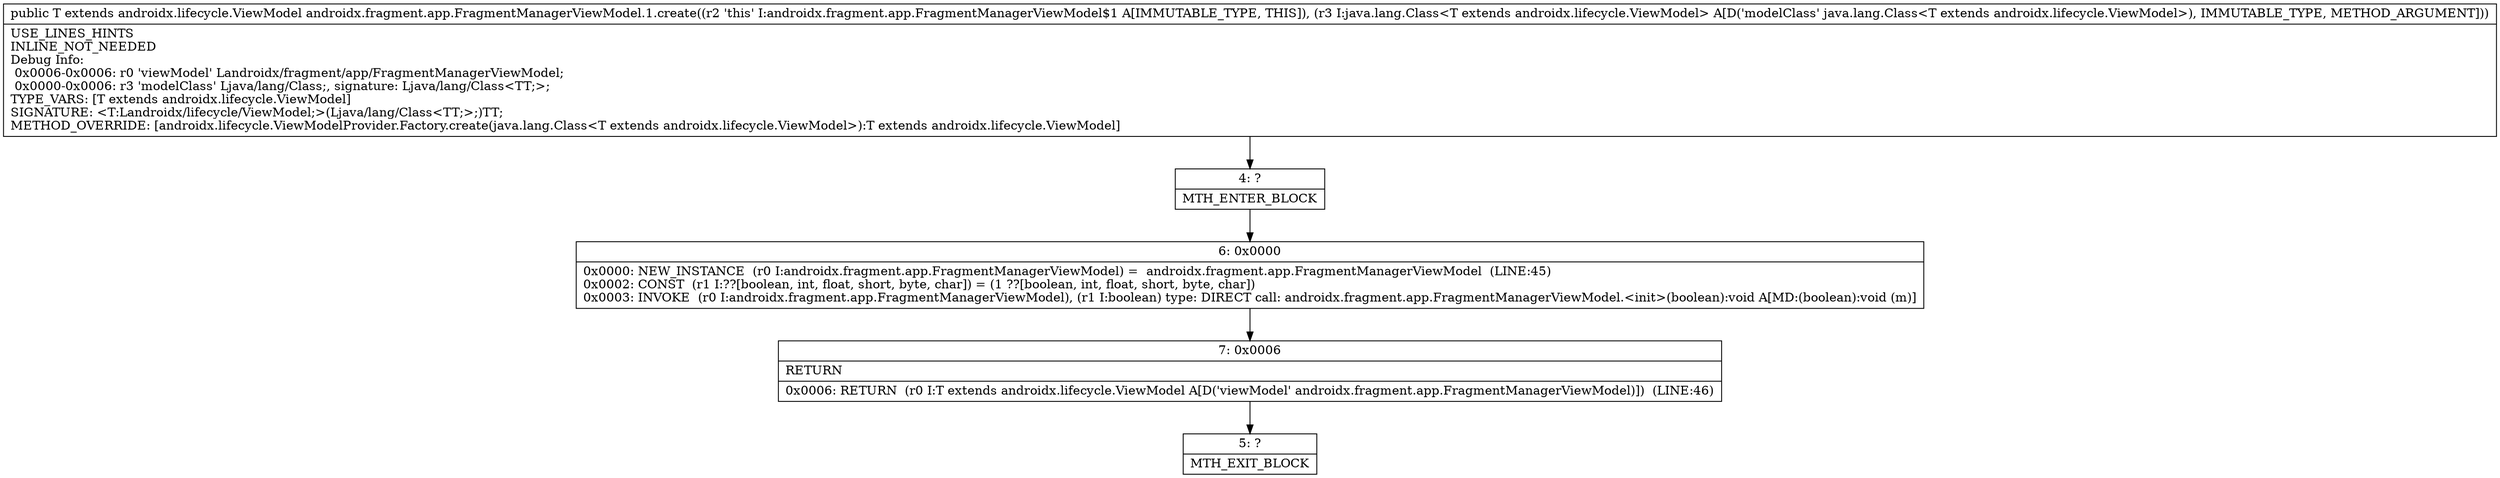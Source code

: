 digraph "CFG forandroidx.fragment.app.FragmentManagerViewModel.1.create(Ljava\/lang\/Class;)Landroidx\/lifecycle\/ViewModel;" {
Node_4 [shape=record,label="{4\:\ ?|MTH_ENTER_BLOCK\l}"];
Node_6 [shape=record,label="{6\:\ 0x0000|0x0000: NEW_INSTANCE  (r0 I:androidx.fragment.app.FragmentManagerViewModel) =  androidx.fragment.app.FragmentManagerViewModel  (LINE:45)\l0x0002: CONST  (r1 I:??[boolean, int, float, short, byte, char]) = (1 ??[boolean, int, float, short, byte, char]) \l0x0003: INVOKE  (r0 I:androidx.fragment.app.FragmentManagerViewModel), (r1 I:boolean) type: DIRECT call: androidx.fragment.app.FragmentManagerViewModel.\<init\>(boolean):void A[MD:(boolean):void (m)]\l}"];
Node_7 [shape=record,label="{7\:\ 0x0006|RETURN\l|0x0006: RETURN  (r0 I:T extends androidx.lifecycle.ViewModel A[D('viewModel' androidx.fragment.app.FragmentManagerViewModel)])  (LINE:46)\l}"];
Node_5 [shape=record,label="{5\:\ ?|MTH_EXIT_BLOCK\l}"];
MethodNode[shape=record,label="{public T extends androidx.lifecycle.ViewModel androidx.fragment.app.FragmentManagerViewModel.1.create((r2 'this' I:androidx.fragment.app.FragmentManagerViewModel$1 A[IMMUTABLE_TYPE, THIS]), (r3 I:java.lang.Class\<T extends androidx.lifecycle.ViewModel\> A[D('modelClass' java.lang.Class\<T extends androidx.lifecycle.ViewModel\>), IMMUTABLE_TYPE, METHOD_ARGUMENT]))  | USE_LINES_HINTS\lINLINE_NOT_NEEDED\lDebug Info:\l  0x0006\-0x0006: r0 'viewModel' Landroidx\/fragment\/app\/FragmentManagerViewModel;\l  0x0000\-0x0006: r3 'modelClass' Ljava\/lang\/Class;, signature: Ljava\/lang\/Class\<TT;\>;\lTYPE_VARS: [T extends androidx.lifecycle.ViewModel]\lSIGNATURE: \<T:Landroidx\/lifecycle\/ViewModel;\>(Ljava\/lang\/Class\<TT;\>;)TT;\lMETHOD_OVERRIDE: [androidx.lifecycle.ViewModelProvider.Factory.create(java.lang.Class\<T extends androidx.lifecycle.ViewModel\>):T extends androidx.lifecycle.ViewModel]\l}"];
MethodNode -> Node_4;Node_4 -> Node_6;
Node_6 -> Node_7;
Node_7 -> Node_5;
}

